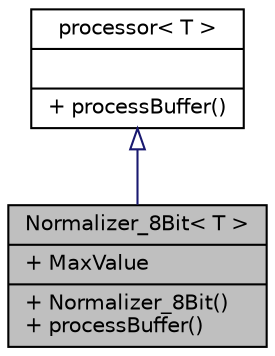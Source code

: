 digraph "Normalizer_8Bit&lt; T &gt;"
{
  bgcolor="transparent";
  edge [fontname="Helvetica",fontsize="10",labelfontname="Helvetica",labelfontsize="10"];
  node [fontname="Helvetica",fontsize="10",shape=record];
  Node2 [label="{Normalizer_8Bit\< T \>\n|+ MaxValue\l|+ Normalizer_8Bit()\l+ processBuffer()\l}",height=0.2,width=0.4,color="black", fillcolor="grey75", style="filled", fontcolor="black"];
  Node3 -> Node2 [dir="back",color="midnightblue",fontsize="10",style="solid",arrowtail="onormal",fontname="Helvetica"];
  Node3 [label="{processor\< T \>\n||+ processBuffer()\l}",height=0.2,width=0.4,color="black",URL="$classprocessor.html"];
}
